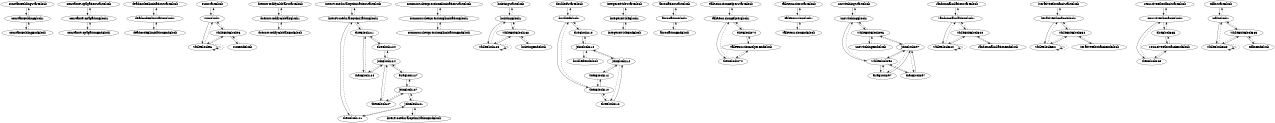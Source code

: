 digraph G {
size ="8.5,11";constantFoldingStartBlock -> constantFoldingBlock1
constantFoldingBlock1 -> constantFoldingEndBlock
constantFoldingBlock1 -> constantFoldingStartBlock [style=dashed]
constantFoldingEndBlock -> constantFoldingBlock1 [style=dashed]
constantPropagationStartBlock -> constantPropagationBlock1
constantPropagationBlock1 -> constantPropagationEndBlock
constantPropagationBlock1 -> constantPropagationStartBlock [style=dashed]
constantPropagationEndBlock -> constantPropagationBlock1 [style=dashed]
deadCodeEliminationStartBlock -> deadCodeEliminationBlock1
deadCodeEliminationBlock1 -> deadCodeEliminationEndBlock
deadCodeEliminationBlock1 -> deadCodeEliminationStartBlock [style=dashed]
deadCodeEliminationEndBlock -> deadCodeEliminationBlock1 [style=dashed]
sumStartBlock -> sumBlock1
sumBlock1 -> whileBlock96
sumBlock1 -> whileExitBlock96
sumBlock1 -> sumStartBlock [style=dashed]
whileBlock96 -> whileBlock96
whileBlock96 -> whileExitBlock96
whileBlock96 -> sumBlock1 [style=dashed]
whileBlock96 -> whileBlock96 [style=dashed]
whileExitBlock96 -> sumEndBlock
whileExitBlock96 -> sumBlock1 [style=dashed]
whileExitBlock96 -> whileBlock96 [style=dashed]
sumEndBlock -> whileExitBlock96 [style=dashed]
doesntModifyGlobalsStartBlock -> doesntModifyGlobalsBlock1
doesntModifyGlobalsBlock1 -> doesntModifyGlobalsEndBlock
doesntModifyGlobalsBlock1 -> doesntModifyGlobalsStartBlock [style=dashed]
doesntModifyGlobalsEndBlock -> doesntModifyGlobalsBlock1 [style=dashed]
interProceduralOptimizationStartBlock -> interProceduralOptimizationBlock1
interProceduralOptimizationBlock1 -> thenBlock121
interProceduralOptimizationBlock1 -> elseBlock121
interProceduralOptimizationBlock1 -> interProceduralOptimizationStartBlock [style=dashed]
thenBlock121 -> joinBlock121
thenBlock121 -> interProceduralOptimizationBlock1 [style=dashed]
elseBlock121 -> thenBlock124
elseBlock121 -> elseBlock124
elseBlock121 -> interProceduralOptimizationBlock1 [style=dashed]
joinBlock121 -> interProceduralOptimizationEndBlock
joinBlock121 -> thenBlock121 [style=dashed]
joinBlock121 -> joinBlock127 [style=dashed]
thenBlock124 -> joinBlock124
thenBlock124 -> elseBlock121 [style=dashed]
elseBlock124 -> joinBlock124
elseBlock124 -> elseBlock121 [style=dashed]
joinBlock124 -> thenBlock127
joinBlock124 -> elseBlock127
joinBlock124 -> thenBlock124 [style=dashed]
joinBlock124 -> elseBlock124 [style=dashed]
thenBlock127 -> joinBlock127
thenBlock127 -> joinBlock124 [style=dashed]
elseBlock127 -> joinBlock127
elseBlock127 -> joinBlock124 [style=dashed]
joinBlock127 -> joinBlock121
joinBlock127 -> thenBlock127 [style=dashed]
joinBlock127 -> elseBlock127 [style=dashed]
interProceduralOptimizationEndBlock -> joinBlock121 [style=dashed]
commonSubexpressionEliminationStartBlock -> commonSubexpressionEliminationBlock1
commonSubexpressionEliminationBlock1 -> commonSubexpressionEliminationEndBlock
commonSubexpressionEliminationBlock1 -> commonSubexpressionEliminationStartBlock [style=dashed]
commonSubexpressionEliminationEndBlock -> commonSubexpressionEliminationBlock1 [style=dashed]
hoistingStartBlock -> hoistingBlock1
hoistingBlock1 -> whileBlock188
hoistingBlock1 -> whileExitBlock188
hoistingBlock1 -> hoistingStartBlock [style=dashed]
whileBlock188 -> whileBlock188
whileBlock188 -> whileExitBlock188
whileBlock188 -> hoistingBlock1 [style=dashed]
whileBlock188 -> whileBlock188 [style=dashed]
whileExitBlock188 -> hoistingEndBlock
whileExitBlock188 -> hoistingBlock1 [style=dashed]
whileExitBlock188 -> whileBlock188 [style=dashed]
hoistingEndBlock -> whileExitBlock188 [style=dashed]
doubleIfStartBlock -> doubleIfBlock1
doubleIfBlock1 -> thenBlock210
doubleIfBlock1 -> elseBlock210
doubleIfBlock1 -> doubleIfStartBlock [style=dashed]
thenBlock210 -> thenBlock212
thenBlock210 -> elseBlock212
thenBlock210 -> doubleIfBlock1 [style=dashed]
elseBlock210 -> joinBlock210
elseBlock210 -> doubleIfBlock1 [style=dashed]
joinBlock210 -> doubleIfEndBlock
joinBlock210 -> joinBlock212 [style=dashed]
joinBlock210 -> elseBlock210 [style=dashed]
thenBlock212 -> joinBlock212
thenBlock212 -> thenBlock210 [style=dashed]
elseBlock212 -> joinBlock212
elseBlock212 -> thenBlock210 [style=dashed]
joinBlock212 -> joinBlock210
joinBlock212 -> thenBlock212 [style=dashed]
joinBlock212 -> elseBlock212 [style=dashed]
doubleIfEndBlock -> joinBlock210 [style=dashed]
integerDivideStartBlock -> integerDivideBlock1
integerDivideBlock1 -> integerDivideEndBlock
integerDivideBlock1 -> integerDivideStartBlock [style=dashed]
integerDivideEndBlock -> integerDivideBlock1 [style=dashed]
associationStartBlock -> associationBlock1
associationBlock1 -> associationEndBlock
associationBlock1 -> associationStartBlock [style=dashed]
associationEndBlock -> associationBlock1 [style=dashed]
tailRecursionHelperStartBlock -> tailRecursionHelperBlock1
tailRecursionHelperBlock1 -> thenBlock274
tailRecursionHelperBlock1 -> elseBlock274
tailRecursionHelperBlock1 -> tailRecursionHelperStartBlock [style=dashed]
thenBlock274 -> tailRecursionHelperEndBlock
thenBlock274 -> tailRecursionHelperBlock1 [style=dashed]
elseBlock274 -> tailRecursionHelperEndBlock
elseBlock274 -> tailRecursionHelperBlock1 [style=dashed]
tailRecursionHelperEndBlock -> thenBlock274 [style=dashed]
tailRecursionHelperEndBlock -> elseBlock274 [style=dashed]
tailRecursionStartBlock -> tailRecursionBlock1
tailRecursionBlock1 -> tailRecursionEndBlock
tailRecursionBlock1 -> tailRecursionStartBlock [style=dashed]
tailRecursionEndBlock -> tailRecursionBlock1 [style=dashed]
unswitchingStartBlock -> unswitchingBlock1
unswitchingBlock1 -> whileBlock296
unswitchingBlock1 -> whileExitBlock296
unswitchingBlock1 -> unswitchingStartBlock [style=dashed]
whileBlock296 -> thenBlock297
whileBlock296 -> elseBlock297
whileBlock296 -> unswitchingBlock1 [style=dashed]
whileBlock296 -> joinBlock297 [style=dashed]
thenBlock297 -> joinBlock297
thenBlock297 -> whileBlock296 [style=dashed]
elseBlock297 -> joinBlock297
elseBlock297 -> whileBlock296 [style=dashed]
joinBlock297 -> whileBlock296
joinBlock297 -> whileExitBlock296
joinBlock297 -> thenBlock297 [style=dashed]
joinBlock297 -> elseBlock297 [style=dashed]
whileExitBlock296 -> unswitchingEndBlock
whileExitBlock296 -> unswitchingBlock1 [style=dashed]
whileExitBlock296 -> joinBlock297 [style=dashed]
unswitchingEndBlock -> whileExitBlock296 [style=dashed]
randomCalculationStartBlock -> randomCalculationBlock1
randomCalculationBlock1 -> whileBlock320
randomCalculationBlock1 -> whileExitBlock320
randomCalculationBlock1 -> randomCalculationStartBlock [style=dashed]
whileBlock320 -> whileBlock320
whileBlock320 -> whileExitBlock320
whileBlock320 -> randomCalculationBlock1 [style=dashed]
whileBlock320 -> whileBlock320 [style=dashed]
whileExitBlock320 -> randomCalculationEndBlock
whileExitBlock320 -> randomCalculationBlock1 [style=dashed]
whileExitBlock320 -> whileBlock320 [style=dashed]
randomCalculationEndBlock -> whileExitBlock320 [style=dashed]
iterativeFibonacciStartBlock -> iterativeFibonacciBlock1
iterativeFibonacciBlock1 -> whileBlock352
iterativeFibonacciBlock1 -> whileExitBlock352
iterativeFibonacciBlock1 -> iterativeFibonacciStartBlock [style=dashed]
whileBlock352 -> whileBlock352
whileBlock352 -> whileExitBlock352
whileBlock352 -> iterativeFibonacciBlock1 [style=dashed]
whileBlock352 -> whileBlock352 [style=dashed]
whileExitBlock352 -> iterativeFibonacciEndBlock
whileExitBlock352 -> iterativeFibonacciBlock1 [style=dashed]
whileExitBlock352 -> whileBlock352 [style=dashed]
iterativeFibonacciEndBlock -> whileExitBlock352 [style=dashed]
recursiveFibonacciStartBlock -> recursiveFibonacciBlock1
recursiveFibonacciBlock1 -> thenBlock365
recursiveFibonacciBlock1 -> elseBlock365
recursiveFibonacciBlock1 -> recursiveFibonacciStartBlock [style=dashed]
thenBlock365 -> recursiveFibonacciEndBlock
thenBlock365 -> recursiveFibonacciBlock1 [style=dashed]
elseBlock365 -> recursiveFibonacciEndBlock
elseBlock365 -> recursiveFibonacciBlock1 [style=dashed]
recursiveFibonacciEndBlock -> thenBlock365 [style=dashed]
recursiveFibonacciEndBlock -> elseBlock365 [style=dashed]
mainStartBlock -> mainBlock1
mainBlock1 -> whileBlock383
mainBlock1 -> whileExitBlock383
mainBlock1 -> mainStartBlock [style=dashed]
whileBlock383 -> whileBlock383
whileBlock383 -> whileExitBlock383
whileBlock383 -> mainBlock1 [style=dashed]
whileBlock383 -> whileBlock383 [style=dashed]
whileExitBlock383 -> mainEndBlock
whileExitBlock383 -> mainBlock1 [style=dashed]
whileExitBlock383 -> whileBlock383 [style=dashed]
mainEndBlock -> whileExitBlock383 [style=dashed]
}